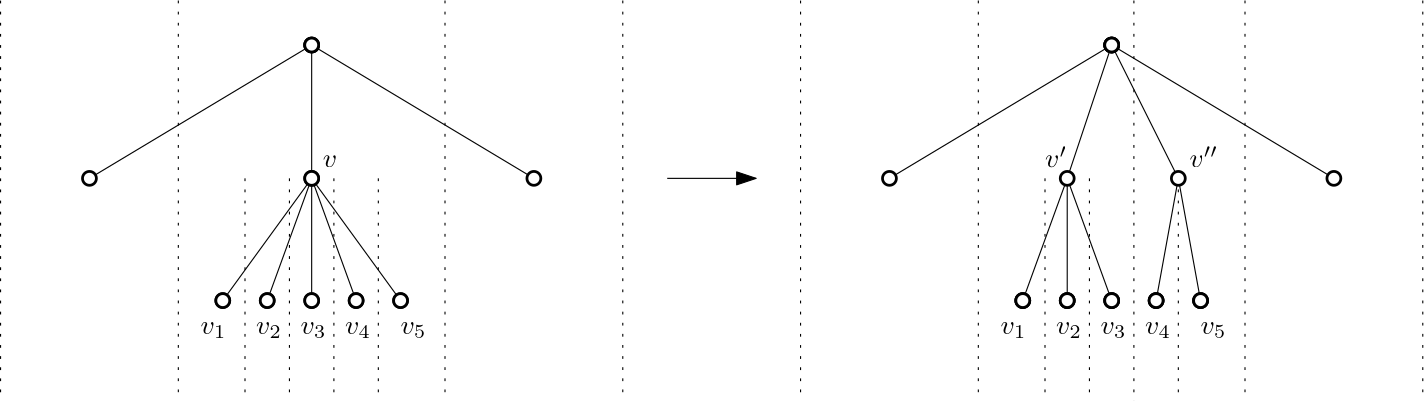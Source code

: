 <?xml version="1.0"?>
<!DOCTYPE ipe SYSTEM "ipe.dtd">
<ipe version="70005" creator="Ipe 7.1.4">
<info created="D:20160412154010" modified="D:20160412160045"/>
<ipestyle name="basic">
<symbol name="arrow/arc(spx)">
<path stroke="sym-stroke" fill="sym-stroke" pen="sym-pen">
0 0 m
-1 0.333 l
-1 -0.333 l
h
</path>
</symbol>
<symbol name="arrow/farc(spx)">
<path stroke="sym-stroke" fill="white" pen="sym-pen">
0 0 m
-1 0.333 l
-1 -0.333 l
h
</path>
</symbol>
<symbol name="mark/circle(sx)" transformations="translations">
<path fill="sym-stroke">
0.6 0 0 0.6 0 0 e
0.4 0 0 0.4 0 0 e
</path>
</symbol>
<symbol name="mark/disk(sx)" transformations="translations">
<path fill="sym-stroke">
0.6 0 0 0.6 0 0 e
</path>
</symbol>
<symbol name="mark/fdisk(sfx)" transformations="translations">
<group>
<path fill="sym-fill">
0.5 0 0 0.5 0 0 e
</path>
<path fill="sym-stroke" fillrule="eofill">
0.6 0 0 0.6 0 0 e
0.4 0 0 0.4 0 0 e
</path>
</group>
</symbol>
<symbol name="mark/box(sx)" transformations="translations">
<path fill="sym-stroke" fillrule="eofill">
-0.6 -0.6 m
0.6 -0.6 l
0.6 0.6 l
-0.6 0.6 l
h
-0.4 -0.4 m
0.4 -0.4 l
0.4 0.4 l
-0.4 0.4 l
h
</path>
</symbol>
<symbol name="mark/square(sx)" transformations="translations">
<path fill="sym-stroke">
-0.6 -0.6 m
0.6 -0.6 l
0.6 0.6 l
-0.6 0.6 l
h
</path>
</symbol>
<symbol name="mark/fsquare(sfx)" transformations="translations">
<group>
<path fill="sym-fill">
-0.5 -0.5 m
0.5 -0.5 l
0.5 0.5 l
-0.5 0.5 l
h
</path>
<path fill="sym-stroke" fillrule="eofill">
-0.6 -0.6 m
0.6 -0.6 l
0.6 0.6 l
-0.6 0.6 l
h
-0.4 -0.4 m
0.4 -0.4 l
0.4 0.4 l
-0.4 0.4 l
h
</path>
</group>
</symbol>
<symbol name="mark/cross(sx)" transformations="translations">
<group>
<path fill="sym-stroke">
-0.43 -0.57 m
0.57 0.43 l
0.43 0.57 l
-0.57 -0.43 l
h
</path>
<path fill="sym-stroke">
-0.43 0.57 m
0.57 -0.43 l
0.43 -0.57 l
-0.57 0.43 l
h
</path>
</group>
</symbol>
<symbol name="arrow/fnormal(spx)">
<path stroke="sym-stroke" fill="white" pen="sym-pen">
0 0 m
-1 0.333 l
-1 -0.333 l
h
</path>
</symbol>
<symbol name="arrow/pointed(spx)">
<path stroke="sym-stroke" fill="sym-stroke" pen="sym-pen">
0 0 m
-1 0.333 l
-0.8 0 l
-1 -0.333 l
h
</path>
</symbol>
<symbol name="arrow/fpointed(spx)">
<path stroke="sym-stroke" fill="white" pen="sym-pen">
0 0 m
-1 0.333 l
-0.8 0 l
-1 -0.333 l
h
</path>
</symbol>
<symbol name="arrow/linear(spx)">
<path stroke="sym-stroke" pen="sym-pen">
-1 0.333 m
0 0 l
-1 -0.333 l
</path>
</symbol>
<symbol name="arrow/fdouble(spx)">
<path stroke="sym-stroke" fill="white" pen="sym-pen">
0 0 m
-1 0.333 l
-1 -0.333 l
h
-1 0 m
-2 0.333 l
-2 -0.333 l
h
</path>
</symbol>
<symbol name="arrow/double(spx)">
<path stroke="sym-stroke" fill="sym-stroke" pen="sym-pen">
0 0 m
-1 0.333 l
-1 -0.333 l
h
-1 0 m
-2 0.333 l
-2 -0.333 l
h
</path>
</symbol>
<pen name="heavier" value="0.8"/>
<pen name="fat" value="1.2"/>
<pen name="ultrafat" value="2"/>
<symbolsize name="large" value="5"/>
<symbolsize name="small" value="2"/>
<symbolsize name="tiny" value="1.1"/>
<arrowsize name="large" value="10"/>
<arrowsize name="small" value="5"/>
<arrowsize name="tiny" value="3"/>
<color name="red" value="1 0 0"/>
<color name="green" value="0 1 0"/>
<color name="blue" value="0 0 1"/>
<color name="yellow" value="1 1 0"/>
<color name="orange" value="1 0.647 0"/>
<color name="gold" value="1 0.843 0"/>
<color name="purple" value="0.627 0.125 0.941"/>
<color name="gray" value="0.745"/>
<color name="brown" value="0.647 0.165 0.165"/>
<color name="navy" value="0 0 0.502"/>
<color name="pink" value="1 0.753 0.796"/>
<color name="seagreen" value="0.18 0.545 0.341"/>
<color name="turquoise" value="0.251 0.878 0.816"/>
<color name="violet" value="0.933 0.51 0.933"/>
<color name="darkblue" value="0 0 0.545"/>
<color name="darkcyan" value="0 0.545 0.545"/>
<color name="darkgray" value="0.663"/>
<color name="darkgreen" value="0 0.392 0"/>
<color name="darkmagenta" value="0.545 0 0.545"/>
<color name="darkorange" value="1 0.549 0"/>
<color name="darkred" value="0.545 0 0"/>
<color name="lightblue" value="0.678 0.847 0.902"/>
<color name="lightcyan" value="0.878 1 1"/>
<color name="lightgray" value="0.827"/>
<color name="lightgreen" value="0.565 0.933 0.565"/>
<color name="lightyellow" value="1 1 0.878"/>
<dashstyle name="dashed" value="[4] 0"/>
<dashstyle name="dotted" value="[1 3] 0"/>
<dashstyle name="dash dotted" value="[4 2 1 2] 0"/>
<dashstyle name="dash dot dotted" value="[4 2 1 2 1 2] 0"/>
<textsize name="large" value="\large"/>
<textsize name="Large" value="\Large"/>
<textsize name="LARGE" value="\LARGE"/>
<textsize name="huge" value="\huge"/>
<textsize name="Huge" value="\Huge"/>
<textsize name="small" value="\small"/>
<textsize name="footnote" value="\footnotesize"/>
<textsize name="tiny" value="\tiny"/>
<textstyle name="center" begin="\begin{center}" end="\end{center}"/>
<textstyle name="itemize" begin="\begin{itemize}" end="\end{itemize}"/>
<textstyle name="item" begin="\begin{itemize}\item{}" end="\end{itemize}"/>
<gridsize name="4 pts" value="4"/>
<gridsize name="8 pts (~3 mm)" value="8"/>
<gridsize name="16 pts (~6 mm)" value="16"/>
<gridsize name="32 pts (~12 mm)" value="32"/>
<gridsize name="10 pts (~3.5 mm)" value="10"/>
<gridsize name="20 pts (~7 mm)" value="20"/>
<gridsize name="14 pts (~5 mm)" value="14"/>
<gridsize name="28 pts (~10 mm)" value="28"/>
<gridsize name="56 pts (~20 mm)" value="56"/>
<anglesize name="90 deg" value="90"/>
<anglesize name="60 deg" value="60"/>
<anglesize name="45 deg" value="45"/>
<anglesize name="30 deg" value="30"/>
<anglesize name="22.5 deg" value="22.5"/>
<tiling name="falling" angle="-60" step="4" width="1"/>
<tiling name="rising" angle="30" step="4" width="1"/>
</ipestyle>
<page>
<layer name="alpha"/>
<layer name="beta"/>
<view layers="alpha beta" active="alpha"/>
<path layer="alpha" matrix="1 0 0 3.27273 -224 -1563.64" stroke="black" dash="dotted" join="1">
240 732 m
240 688 l
240 688 l
</path>
<path matrix="1 0 0 3.27276 -160 -1563.65" stroke="black" dash="dotted" join="1">
240 732 m
240 688 l
240 688 l
</path>
<path matrix="1 0 0 3.27276 -64 -1563.65" stroke="black" dash="dotted" join="1">
240 732 m
240 688 l
240 688 l
</path>
<path matrix="1 0 0 3.27276 0 -1563.65" stroke="black" dash="dotted" join="1">
240 732 m
240 688 l
240 688 l
</path>
<use layer="beta" matrix="1 0 0 1 -44 12" name="mark/fdisk(sfx)" pos="172 804" size="large" stroke="black" fill="white"/>
<use matrix="1 0 0 1 -44 -36" name="mark/fdisk(sfx)" pos="172 804" size="large" stroke="black" fill="white"/>
<use matrix="1 0 0 1 -76 -80" name="mark/fdisk(sfx)" pos="172 804" size="large" stroke="black" fill="white"/>
<use matrix="1 0 0 1 -60 -80" name="mark/fdisk(sfx)" pos="172 804" size="large" stroke="black" fill="white"/>
<use matrix="1 0 0 1 -44 -80" name="mark/fdisk(sfx)" pos="172 804" size="large" stroke="black" fill="white"/>
<use matrix="1 0 0 1 -28 -80" name="mark/fdisk(sfx)" pos="172 804" size="large" stroke="black" fill="white"/>
<use matrix="1 0 0 1 -12 -80" name="mark/fdisk(sfx)" pos="172 804" size="large" stroke="black" fill="white"/>
<path layer="alpha" matrix="1 0 0 1 -80 64" stroke="black" fill="black">
208 752 m
208 704 l
208 704 l
</path>
<path matrix="1 0 0 1 -80 64" stroke="black" fill="black">
208 704 m
176 660 l
176 660 l
</path>
<path matrix="1 0 0 1 -80 64" stroke="black" fill="black">
208 704 m
192 660 l
192 660 l
</path>
<path matrix="1 0 0 1 -80 64" stroke="black" fill="black">
208 704 m
208 660 l
208 660 l
</path>
<path matrix="1 0 0 1 -80 64" stroke="black" fill="black">
208 704 m
224 660 l
224 660 l
</path>
<path matrix="1 0 0 1 -80 64" stroke="black" fill="black">
208 704 m
240 660 l
240 660 l
</path>
<use matrix="1 0 0 1 -44 12" name="mark/fdisk(sfx)" pos="172 804" size="large" stroke="black" fill="white"/>
<use matrix="1 0 0 1 -44 -36" name="mark/fdisk(sfx)" pos="172 804" size="large" stroke="black" fill="white"/>
<use matrix="1 0 0 1 -76 -80" name="mark/fdisk(sfx)" pos="172 804" size="large" stroke="black" fill="white"/>
<use matrix="1 0 0 1 -60 -80" name="mark/fdisk(sfx)" pos="172 804" size="large" stroke="black" fill="white"/>
<use matrix="1 0 0 1 -44 -80" name="mark/fdisk(sfx)" pos="172 804" size="large" stroke="black" fill="white"/>
<use matrix="1 0 0 1 -28 -80" name="mark/fdisk(sfx)" pos="172 804" size="large" stroke="black" fill="white"/>
<use matrix="1 0 0 1 -12 -80" name="mark/fdisk(sfx)" pos="172 804" size="large" stroke="black" fill="white"/>
<path matrix="1 0 0 1.81819 -136 -562.911" stroke="black" dash="dotted" join="1">
240 732 m
240 688 l
240 688 l
</path>
<path matrix="1 0 0 1.81819 -120 -562.911" stroke="black" dash="dotted" join="1">
240 732 m
240 688 l
240 688 l
</path>
<path matrix="1 0 0 1.81819 -104 -562.911" stroke="black" dash="dotted" join="1">
240 732 m
240 688 l
240 688 l
</path>
<path matrix="1 0 0 1.81819 -88 -562.911" stroke="black" dash="dotted" join="1">
240 732 m
240 688 l
240 688 l
</path>
<text matrix="1 0 0 1 -84 60" transformations="translations" pos="216 712" stroke="black" type="label" width="5.187" height="4.289" depth="0" valign="baseline">$v$</text>
<text matrix="1 0 0 1 -44 72" transformations="translations" pos="132 640" stroke="black" type="label" width="9.298" height="4.294" depth="1.49" valign="baseline">$v_1$</text>
<text matrix="1 0 0 1 8 64" transformations="translations" pos="100 648" stroke="black" type="label" width="9.298" height="4.294" depth="1.49" valign="baseline">$v_2$</text>
<text matrix="1 0 0 1 24 88" transformations="translations" pos="100 624" stroke="black" type="label" width="9.298" height="4.294" depth="1.49" valign="baseline">$v_3$</text>
<text matrix="1 0 0 1 40 56" transformations="translations" pos="100 656" stroke="black" type="label" width="9.298" height="4.294" depth="1.49" valign="baseline">$v_4$</text>
<text matrix="1 0 0 1 64 68" transformations="translations" pos="96 644" stroke="black" type="label" width="9.298" height="4.294" depth="1.49" valign="baseline">$v_5$</text>
<path matrix="1 0 0 1 -32 0" stroke="black" fill="black">
160 816 m
80 768 l
80 768 l
</path>
<path matrix="1 0 0 1 -32 0" stroke="black" fill="black">
160 816 m
240 768 l
240 768 l
</path>
<use matrix="1 0 0 1 -124 -36" name="mark/fdisk(sfx)" pos="172 804" size="large" stroke="black" fill="white"/>
<use matrix="1 0 0 1 -44 12" name="mark/fdisk(sfx)" pos="172 804" size="large" stroke="black" fill="white"/>
<use matrix="1 0 0 1 36 -36" name="mark/fdisk(sfx)" pos="172 804" size="large" stroke="black" fill="white"/>
<path matrix="1 0 0 3.27273 64 -1563.64" stroke="black" dash="dotted" join="1">
240 732 m
240 688 l
240 688 l
</path>
<path matrix="1 0 0 3.27276 128 -1563.65" stroke="black" dash="dotted" join="1">
240 732 m
240 688 l
240 688 l
</path>
<path matrix="1 0 0 3.27276 224 -1563.65" stroke="black" dash="dotted" join="1">
240 732 m
240 688 l
240 688 l
</path>
<path matrix="1 0 0 3.27276 288 -1563.65" stroke="black" dash="dotted" join="1">
240 732 m
240 688 l
240 688 l
</path>
<use matrix="1 0 0 1 244 12" name="mark/fdisk(sfx)" pos="172 804" size="large" stroke="black" fill="white"/>
<use matrix="1 0 0 1 212 -80" name="mark/fdisk(sfx)" pos="172 804" size="large" stroke="black" fill="white"/>
<use matrix="1 0 0 1 228 -80" name="mark/fdisk(sfx)" pos="172 804" size="large" stroke="black" fill="white"/>
<use matrix="1 0 0 1 244 -80" name="mark/fdisk(sfx)" pos="172 804" size="large" stroke="black" fill="white"/>
<use matrix="1 0 0 1 260 -80" name="mark/fdisk(sfx)" pos="172 804" size="large" stroke="black" fill="white"/>
<use matrix="1 0 0 1 276 -80" name="mark/fdisk(sfx)" pos="172 804" size="large" stroke="black" fill="white"/>
<use matrix="1 0 0 1 244 12" name="mark/fdisk(sfx)" pos="172 804" size="large" stroke="black" fill="white"/>
<use matrix="1 0 0 1 212 -80" name="mark/fdisk(sfx)" pos="172 804" size="large" stroke="black" fill="white"/>
<use matrix="1 0 0 1 228 -80" name="mark/fdisk(sfx)" pos="172 804" size="large" stroke="black" fill="white"/>
<use matrix="1 0 0 1 244 -80" name="mark/fdisk(sfx)" pos="172 804" size="large" stroke="black" fill="white"/>
<use matrix="1 0 0 1 260 -80" name="mark/fdisk(sfx)" pos="172 804" size="large" stroke="black" fill="white"/>
<use matrix="1 0 0 1 276 -80" name="mark/fdisk(sfx)" pos="172 804" size="large" stroke="black" fill="white"/>
<path matrix="1 0 0 1.81819 152 -562.911" stroke="black" dash="dotted" join="1">
240 732 m
240 688 l
240 688 l
</path>
<path matrix="1 0 0 1.81819 168 -562.911" stroke="black" dash="dotted" join="1">
240 732 m
240 688 l
240 688 l
</path>
<path matrix="1 0 0 3.27281 184 -1563.69" stroke="black" dash="dotted" join="1">
240 732 m
240 688 l
240 688 l
</path>
<path matrix="1 0 0 1.81819 200 -562.911" stroke="black" dash="dotted" join="1">
240 732 m
240 688 l
240 688 l
</path>
<text matrix="1 0 0 1 176 60" transformations="translations" pos="216 712" stroke="black" type="label" width="7.982" height="7.49" depth="0" valign="baseline">$v&apos;$</text>
<text matrix="1 0 0 1 244 72" transformations="translations" pos="132 640" stroke="black" type="label" width="9.298" height="4.294" depth="1.49" valign="baseline">$v_1$</text>
<text matrix="1 0 0 1 296 64" transformations="translations" pos="100 648" stroke="black" type="label" width="9.298" height="4.294" depth="1.49" valign="baseline">$v_2$</text>
<text matrix="1 0 0 1 312 88" transformations="translations" pos="100 624" stroke="black" type="label" width="9.298" height="4.294" depth="1.49" valign="baseline">$v_3$</text>
<text matrix="1 0 0 1 328 56" transformations="translations" pos="100 656" stroke="black" type="label" width="9.298" height="4.294" depth="1.49" valign="baseline">$v_4$</text>
<text matrix="1 0 0 1 352 68" transformations="translations" pos="96 644" stroke="black" type="label" width="9.298" height="4.294" depth="1.49" valign="baseline">$v_5$</text>
<path matrix="1 0 0 1 256 0" stroke="black" fill="black">
160 816 m
80 768 l
80 768 l
</path>
<path matrix="1 0 0 1 256 0" stroke="black" fill="black">
160 816 m
240 768 l
240 768 l
</path>
<use matrix="1 0 0 1 164 -36" name="mark/fdisk(sfx)" pos="172 804" size="large" stroke="black" fill="white"/>
<use matrix="1 0 0 1 244 12" name="mark/fdisk(sfx)" pos="172 804" size="large" stroke="black" fill="white"/>
<use matrix="1 0 0 1 324 -36" name="mark/fdisk(sfx)" pos="172 804" size="large" stroke="black" fill="white"/>
<path stroke="black" fill="black">
416 816 m
400 768 l
400 768 l
</path>
<path stroke="black" fill="black">
416 816 m
440 768 l
440 768 l
</path>
<path stroke="black" fill="black">
400 768 m
384 724 l
384 724 l
</path>
<path stroke="black" fill="black">
400 768 m
400 724 l
400 724 l
</path>
<path stroke="black" fill="black">
400 768 m
416 724 l
416 724 l
</path>
<path stroke="black" fill="black">
440 768 m
432 724 l
432 724 l
</path>
<path stroke="black" fill="black">
440 768 m
448 724 l
448 724 l
</path>
<use matrix="1 0 0 1 228 -36" name="mark/fdisk(sfx)" pos="172 804" size="large" stroke="black" fill="white"/>
<use matrix="1 0 0 1 268 -36" name="mark/fdisk(sfx)" pos="172 804" size="large" stroke="black" fill="white"/>
<use matrix="1 0 0 1 212 -80" name="mark/fdisk(sfx)" pos="172 804" size="large" stroke="black" fill="white"/>
<use matrix="1 0 0 1 228 -80" name="mark/fdisk(sfx)" pos="172 804" size="large" stroke="black" fill="white"/>
<use matrix="1 0 0 1 244 -80" name="mark/fdisk(sfx)" pos="172 804" size="large" stroke="black" fill="white"/>
<use matrix="1 0 0 1 260 -80" name="mark/fdisk(sfx)" pos="172 804" size="large" stroke="black" fill="white"/>
<use matrix="1 0 0 1 276 -80" name="mark/fdisk(sfx)" pos="172 804" size="large" stroke="black" fill="white"/>
<text matrix="1 0 0 1 16 140" transformations="translations" pos="428 632" stroke="black" type="label" width="10.279" height="7.49" depth="0" valign="baseline">$v&apos;&apos;$</text>
<path matrix="1 0 0 1 0 32" stroke="black" fill="black" arrow="normal/normal">
256 736 m
288 736 l
</path>
<use matrix="1 0 0 1 244 12" name="mark/fdisk(sfx)" pos="172 804" size="large" stroke="black" fill="white"/>
</page>
</ipe>
